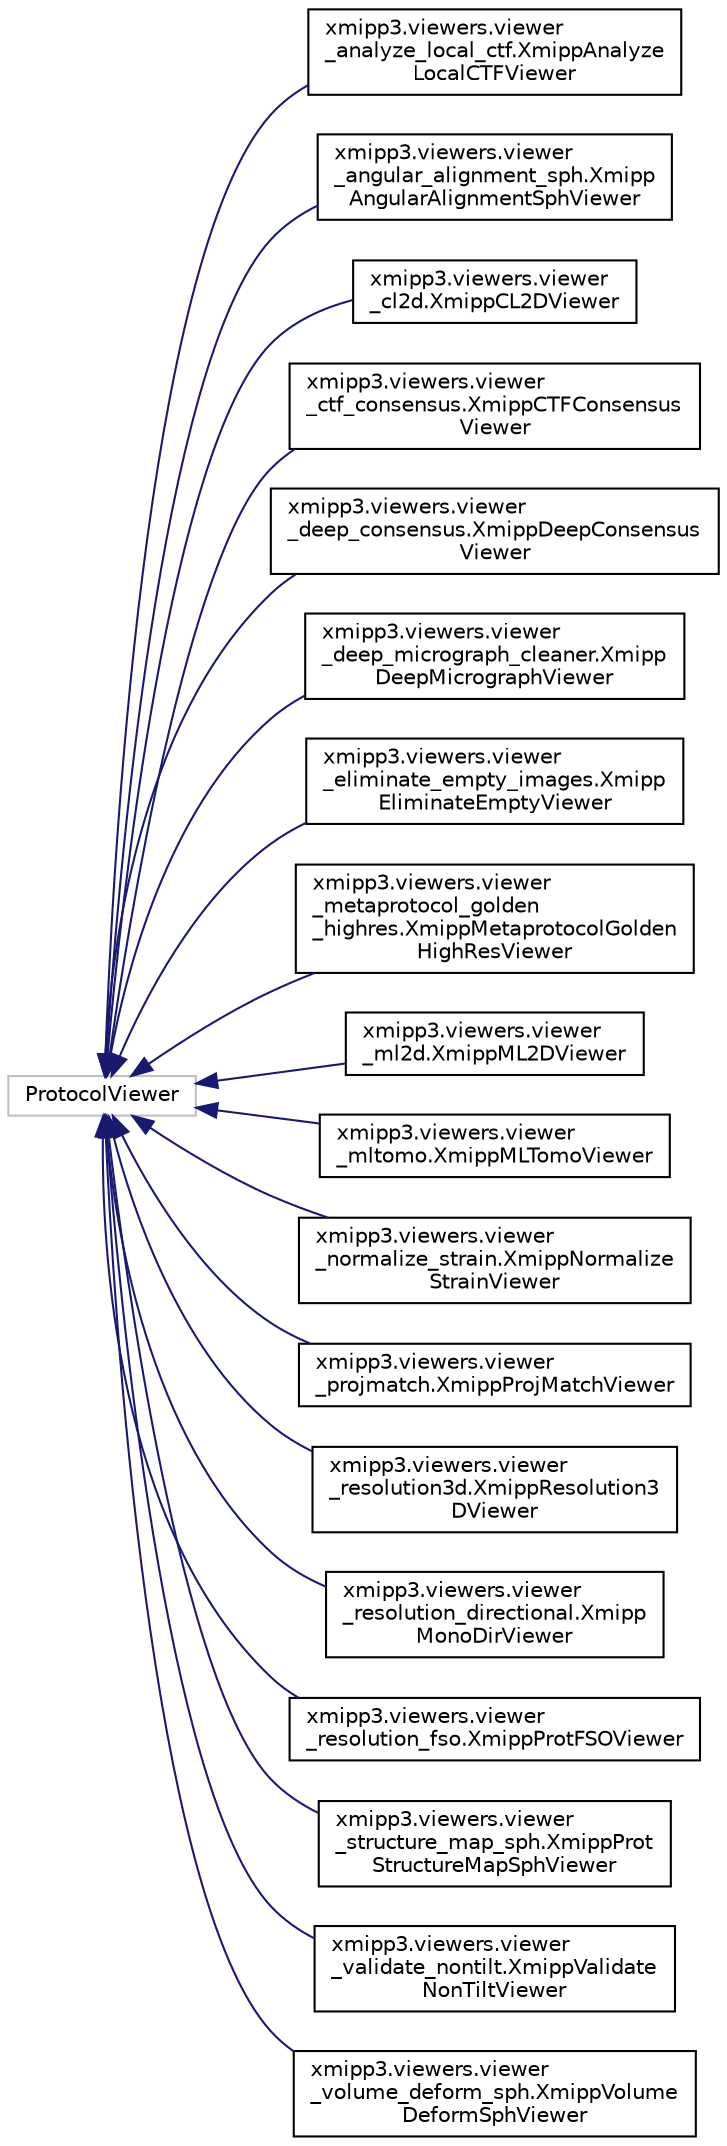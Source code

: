 digraph "Graphical Class Hierarchy"
{
  edge [fontname="Helvetica",fontsize="10",labelfontname="Helvetica",labelfontsize="10"];
  node [fontname="Helvetica",fontsize="10",shape=record];
  rankdir="LR";
  Node335 [label="ProtocolViewer",height=0.2,width=0.4,color="grey75", fillcolor="white", style="filled"];
  Node335 -> Node0 [dir="back",color="midnightblue",fontsize="10",style="solid",fontname="Helvetica"];
  Node0 [label="xmipp3.viewers.viewer\l_analyze_local_ctf.XmippAnalyze\lLocalCTFViewer",height=0.2,width=0.4,color="black", fillcolor="white", style="filled",URL="$classxmipp3_1_1viewers_1_1viewer__analyze__local__ctf_1_1XmippAnalyzeLocalCTFViewer.html"];
  Node335 -> Node337 [dir="back",color="midnightblue",fontsize="10",style="solid",fontname="Helvetica"];
  Node337 [label="xmipp3.viewers.viewer\l_angular_alignment_sph.Xmipp\lAngularAlignmentSphViewer",height=0.2,width=0.4,color="black", fillcolor="white", style="filled",URL="$classxmipp3_1_1viewers_1_1viewer__angular__alignment__sph_1_1XmippAngularAlignmentSphViewer.html"];
  Node335 -> Node338 [dir="back",color="midnightblue",fontsize="10",style="solid",fontname="Helvetica"];
  Node338 [label="xmipp3.viewers.viewer\l_cl2d.XmippCL2DViewer",height=0.2,width=0.4,color="black", fillcolor="white", style="filled",URL="$classxmipp3_1_1viewers_1_1viewer__cl2d_1_1XmippCL2DViewer.html"];
  Node335 -> Node339 [dir="back",color="midnightblue",fontsize="10",style="solid",fontname="Helvetica"];
  Node339 [label="xmipp3.viewers.viewer\l_ctf_consensus.XmippCTFConsensus\lViewer",height=0.2,width=0.4,color="black", fillcolor="white", style="filled",URL="$classxmipp3_1_1viewers_1_1viewer__ctf__consensus_1_1XmippCTFConsensusViewer.html"];
  Node335 -> Node340 [dir="back",color="midnightblue",fontsize="10",style="solid",fontname="Helvetica"];
  Node340 [label="xmipp3.viewers.viewer\l_deep_consensus.XmippDeepConsensus\lViewer",height=0.2,width=0.4,color="black", fillcolor="white", style="filled",URL="$classxmipp3_1_1viewers_1_1viewer__deep__consensus_1_1XmippDeepConsensusViewer.html"];
  Node335 -> Node341 [dir="back",color="midnightblue",fontsize="10",style="solid",fontname="Helvetica"];
  Node341 [label="xmipp3.viewers.viewer\l_deep_micrograph_cleaner.Xmipp\lDeepMicrographViewer",height=0.2,width=0.4,color="black", fillcolor="white", style="filled",URL="$classxmipp3_1_1viewers_1_1viewer__deep__micrograph__cleaner_1_1XmippDeepMicrographViewer.html"];
  Node335 -> Node342 [dir="back",color="midnightblue",fontsize="10",style="solid",fontname="Helvetica"];
  Node342 [label="xmipp3.viewers.viewer\l_eliminate_empty_images.Xmipp\lEliminateEmptyViewer",height=0.2,width=0.4,color="black", fillcolor="white", style="filled",URL="$classxmipp3_1_1viewers_1_1viewer__eliminate__empty__images_1_1XmippEliminateEmptyViewer.html"];
  Node335 -> Node343 [dir="back",color="midnightblue",fontsize="10",style="solid",fontname="Helvetica"];
  Node343 [label="xmipp3.viewers.viewer\l_metaprotocol_golden\l_highres.XmippMetaprotocolGolden\lHighResViewer",height=0.2,width=0.4,color="black", fillcolor="white", style="filled",URL="$classxmipp3_1_1viewers_1_1viewer__metaprotocol__golden__highres_1_1XmippMetaprotocolGoldenHighResViewer.html"];
  Node335 -> Node344 [dir="back",color="midnightblue",fontsize="10",style="solid",fontname="Helvetica"];
  Node344 [label="xmipp3.viewers.viewer\l_ml2d.XmippML2DViewer",height=0.2,width=0.4,color="black", fillcolor="white", style="filled",URL="$classxmipp3_1_1viewers_1_1viewer__ml2d_1_1XmippML2DViewer.html"];
  Node335 -> Node345 [dir="back",color="midnightblue",fontsize="10",style="solid",fontname="Helvetica"];
  Node345 [label="xmipp3.viewers.viewer\l_mltomo.XmippMLTomoViewer",height=0.2,width=0.4,color="black", fillcolor="white", style="filled",URL="$classxmipp3_1_1viewers_1_1viewer__mltomo_1_1XmippMLTomoViewer.html"];
  Node335 -> Node346 [dir="back",color="midnightblue",fontsize="10",style="solid",fontname="Helvetica"];
  Node346 [label="xmipp3.viewers.viewer\l_normalize_strain.XmippNormalize\lStrainViewer",height=0.2,width=0.4,color="black", fillcolor="white", style="filled",URL="$classxmipp3_1_1viewers_1_1viewer__normalize__strain_1_1XmippNormalizeStrainViewer.html"];
  Node335 -> Node347 [dir="back",color="midnightblue",fontsize="10",style="solid",fontname="Helvetica"];
  Node347 [label="xmipp3.viewers.viewer\l_projmatch.XmippProjMatchViewer",height=0.2,width=0.4,color="black", fillcolor="white", style="filled",URL="$classxmipp3_1_1viewers_1_1viewer__projmatch_1_1XmippProjMatchViewer.html"];
  Node335 -> Node348 [dir="back",color="midnightblue",fontsize="10",style="solid",fontname="Helvetica"];
  Node348 [label="xmipp3.viewers.viewer\l_resolution3d.XmippResolution3\lDViewer",height=0.2,width=0.4,color="black", fillcolor="white", style="filled",URL="$classxmipp3_1_1viewers_1_1viewer__resolution3d_1_1XmippResolution3DViewer.html"];
  Node335 -> Node349 [dir="back",color="midnightblue",fontsize="10",style="solid",fontname="Helvetica"];
  Node349 [label="xmipp3.viewers.viewer\l_resolution_directional.Xmipp\lMonoDirViewer",height=0.2,width=0.4,color="black", fillcolor="white", style="filled",URL="$classxmipp3_1_1viewers_1_1viewer__resolution__directional_1_1XmippMonoDirViewer.html"];
  Node335 -> Node350 [dir="back",color="midnightblue",fontsize="10",style="solid",fontname="Helvetica"];
  Node350 [label="xmipp3.viewers.viewer\l_resolution_fso.XmippProtFSOViewer",height=0.2,width=0.4,color="black", fillcolor="white", style="filled",URL="$classxmipp3_1_1viewers_1_1viewer__resolution__fso_1_1XmippProtFSOViewer.html"];
  Node335 -> Node351 [dir="back",color="midnightblue",fontsize="10",style="solid",fontname="Helvetica"];
  Node351 [label="xmipp3.viewers.viewer\l_structure_map_sph.XmippProt\lStructureMapSphViewer",height=0.2,width=0.4,color="black", fillcolor="white", style="filled",URL="$classxmipp3_1_1viewers_1_1viewer__structure__map__sph_1_1XmippProtStructureMapSphViewer.html"];
  Node335 -> Node352 [dir="back",color="midnightblue",fontsize="10",style="solid",fontname="Helvetica"];
  Node352 [label="xmipp3.viewers.viewer\l_validate_nontilt.XmippValidate\lNonTiltViewer",height=0.2,width=0.4,color="black", fillcolor="white", style="filled",URL="$classxmipp3_1_1viewers_1_1viewer__validate__nontilt_1_1XmippValidateNonTiltViewer.html"];
  Node335 -> Node353 [dir="back",color="midnightblue",fontsize="10",style="solid",fontname="Helvetica"];
  Node353 [label="xmipp3.viewers.viewer\l_volume_deform_sph.XmippVolume\lDeformSphViewer",height=0.2,width=0.4,color="black", fillcolor="white", style="filled",URL="$classxmipp3_1_1viewers_1_1viewer__volume__deform__sph_1_1XmippVolumeDeformSphViewer.html"];
}
